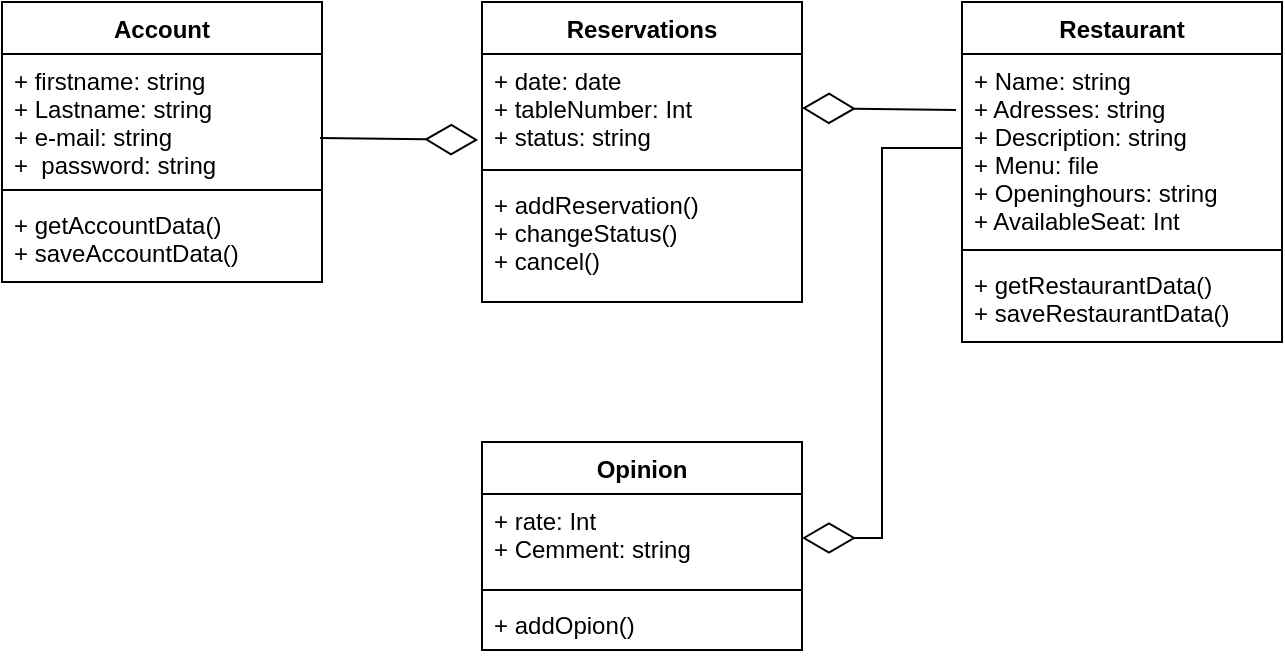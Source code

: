 <mxfile version="20.8.13" type="github">
  <diagram id="C5RBs43oDa-KdzZeNtuy" name="Page-1">
    <mxGraphModel dx="1393" dy="758" grid="1" gridSize="10" guides="1" tooltips="1" connect="1" arrows="1" fold="1" page="1" pageScale="1" pageWidth="827" pageHeight="1169" math="0" shadow="0">
      <root>
        <mxCell id="WIyWlLk6GJQsqaUBKTNV-0" />
        <mxCell id="WIyWlLk6GJQsqaUBKTNV-1" parent="WIyWlLk6GJQsqaUBKTNV-0" />
        <mxCell id="ta_QpPKCu9EMMrfDXYA_-0" value="Account" style="swimlane;fontStyle=1;align=center;verticalAlign=top;childLayout=stackLayout;horizontal=1;startSize=26;horizontalStack=0;resizeParent=1;resizeParentMax=0;resizeLast=0;collapsible=1;marginBottom=0;" vertex="1" parent="WIyWlLk6GJQsqaUBKTNV-1">
          <mxGeometry x="50" y="50" width="160" height="140" as="geometry" />
        </mxCell>
        <mxCell id="ta_QpPKCu9EMMrfDXYA_-1" value="+ firstname: string&#xa;+ Lastname: string&#xa;+ e-mail: string&#xa;+  password: string" style="text;strokeColor=none;fillColor=none;align=left;verticalAlign=top;spacingLeft=4;spacingRight=4;overflow=hidden;rotatable=0;points=[[0,0.5],[1,0.5]];portConstraint=eastwest;" vertex="1" parent="ta_QpPKCu9EMMrfDXYA_-0">
          <mxGeometry y="26" width="160" height="64" as="geometry" />
        </mxCell>
        <mxCell id="ta_QpPKCu9EMMrfDXYA_-2" value="" style="line;strokeWidth=1;fillColor=none;align=left;verticalAlign=middle;spacingTop=-1;spacingLeft=3;spacingRight=3;rotatable=0;labelPosition=right;points=[];portConstraint=eastwest;strokeColor=inherit;" vertex="1" parent="ta_QpPKCu9EMMrfDXYA_-0">
          <mxGeometry y="90" width="160" height="8" as="geometry" />
        </mxCell>
        <mxCell id="ta_QpPKCu9EMMrfDXYA_-3" value="+ getAccountData()&#xa;+ saveAccountData()" style="text;strokeColor=none;fillColor=none;align=left;verticalAlign=top;spacingLeft=4;spacingRight=4;overflow=hidden;rotatable=0;points=[[0,0.5],[1,0.5]];portConstraint=eastwest;" vertex="1" parent="ta_QpPKCu9EMMrfDXYA_-0">
          <mxGeometry y="98" width="160" height="42" as="geometry" />
        </mxCell>
        <mxCell id="ta_QpPKCu9EMMrfDXYA_-8" value="Restaurant" style="swimlane;fontStyle=1;align=center;verticalAlign=top;childLayout=stackLayout;horizontal=1;startSize=26;horizontalStack=0;resizeParent=1;resizeParentMax=0;resizeLast=0;collapsible=1;marginBottom=0;" vertex="1" parent="WIyWlLk6GJQsqaUBKTNV-1">
          <mxGeometry x="530" y="50" width="160" height="170" as="geometry" />
        </mxCell>
        <mxCell id="ta_QpPKCu9EMMrfDXYA_-9" value="+ Name: string&#xa;+ Adresses: string&#xa;+ Description: string&#xa;+ Menu: file&#xa;+ Openinghours: string&#xa;+ AvailableSeat: Int" style="text;strokeColor=none;fillColor=none;align=left;verticalAlign=top;spacingLeft=4;spacingRight=4;overflow=hidden;rotatable=0;points=[[0,0.5],[1,0.5]];portConstraint=eastwest;" vertex="1" parent="ta_QpPKCu9EMMrfDXYA_-8">
          <mxGeometry y="26" width="160" height="94" as="geometry" />
        </mxCell>
        <mxCell id="ta_QpPKCu9EMMrfDXYA_-10" value="" style="line;strokeWidth=1;fillColor=none;align=left;verticalAlign=middle;spacingTop=-1;spacingLeft=3;spacingRight=3;rotatable=0;labelPosition=right;points=[];portConstraint=eastwest;strokeColor=inherit;" vertex="1" parent="ta_QpPKCu9EMMrfDXYA_-8">
          <mxGeometry y="120" width="160" height="8" as="geometry" />
        </mxCell>
        <mxCell id="ta_QpPKCu9EMMrfDXYA_-11" value="+ getRestaurantData()&#xa;+ saveRestaurantData()" style="text;strokeColor=none;fillColor=none;align=left;verticalAlign=top;spacingLeft=4;spacingRight=4;overflow=hidden;rotatable=0;points=[[0,0.5],[1,0.5]];portConstraint=eastwest;" vertex="1" parent="ta_QpPKCu9EMMrfDXYA_-8">
          <mxGeometry y="128" width="160" height="42" as="geometry" />
        </mxCell>
        <mxCell id="ta_QpPKCu9EMMrfDXYA_-12" value="Reservations" style="swimlane;fontStyle=1;align=center;verticalAlign=top;childLayout=stackLayout;horizontal=1;startSize=26;horizontalStack=0;resizeParent=1;resizeParentMax=0;resizeLast=0;collapsible=1;marginBottom=0;" vertex="1" parent="WIyWlLk6GJQsqaUBKTNV-1">
          <mxGeometry x="290" y="50" width="160" height="150" as="geometry" />
        </mxCell>
        <mxCell id="ta_QpPKCu9EMMrfDXYA_-13" value="+ date: date&#xa;+ tableNumber: Int&#xa;+ status: string" style="text;strokeColor=none;fillColor=none;align=left;verticalAlign=top;spacingLeft=4;spacingRight=4;overflow=hidden;rotatable=0;points=[[0,0.5],[1,0.5]];portConstraint=eastwest;" vertex="1" parent="ta_QpPKCu9EMMrfDXYA_-12">
          <mxGeometry y="26" width="160" height="54" as="geometry" />
        </mxCell>
        <mxCell id="ta_QpPKCu9EMMrfDXYA_-14" value="" style="line;strokeWidth=1;fillColor=none;align=left;verticalAlign=middle;spacingTop=-1;spacingLeft=3;spacingRight=3;rotatable=0;labelPosition=right;points=[];portConstraint=eastwest;strokeColor=inherit;" vertex="1" parent="ta_QpPKCu9EMMrfDXYA_-12">
          <mxGeometry y="80" width="160" height="8" as="geometry" />
        </mxCell>
        <mxCell id="ta_QpPKCu9EMMrfDXYA_-15" value="+ addReservation()&#xa;+ changeStatus()&#xa;+ cancel()" style="text;strokeColor=none;fillColor=none;align=left;verticalAlign=top;spacingLeft=4;spacingRight=4;overflow=hidden;rotatable=0;points=[[0,0.5],[1,0.5]];portConstraint=eastwest;" vertex="1" parent="ta_QpPKCu9EMMrfDXYA_-12">
          <mxGeometry y="88" width="160" height="62" as="geometry" />
        </mxCell>
        <mxCell id="ta_QpPKCu9EMMrfDXYA_-16" value="Opinion" style="swimlane;fontStyle=1;align=center;verticalAlign=top;childLayout=stackLayout;horizontal=1;startSize=26;horizontalStack=0;resizeParent=1;resizeParentMax=0;resizeLast=0;collapsible=1;marginBottom=0;" vertex="1" parent="WIyWlLk6GJQsqaUBKTNV-1">
          <mxGeometry x="290" y="270" width="160" height="104" as="geometry" />
        </mxCell>
        <mxCell id="ta_QpPKCu9EMMrfDXYA_-17" value="+ rate: Int&#xa;+ Cemment: string" style="text;strokeColor=none;fillColor=none;align=left;verticalAlign=top;spacingLeft=4;spacingRight=4;overflow=hidden;rotatable=0;points=[[0,0.5],[1,0.5]];portConstraint=eastwest;" vertex="1" parent="ta_QpPKCu9EMMrfDXYA_-16">
          <mxGeometry y="26" width="160" height="44" as="geometry" />
        </mxCell>
        <mxCell id="ta_QpPKCu9EMMrfDXYA_-18" value="" style="line;strokeWidth=1;fillColor=none;align=left;verticalAlign=middle;spacingTop=-1;spacingLeft=3;spacingRight=3;rotatable=0;labelPosition=right;points=[];portConstraint=eastwest;strokeColor=inherit;" vertex="1" parent="ta_QpPKCu9EMMrfDXYA_-16">
          <mxGeometry y="70" width="160" height="8" as="geometry" />
        </mxCell>
        <mxCell id="ta_QpPKCu9EMMrfDXYA_-19" value="+ addOpion()" style="text;strokeColor=none;fillColor=none;align=left;verticalAlign=top;spacingLeft=4;spacingRight=4;overflow=hidden;rotatable=0;points=[[0,0.5],[1,0.5]];portConstraint=eastwest;" vertex="1" parent="ta_QpPKCu9EMMrfDXYA_-16">
          <mxGeometry y="78" width="160" height="26" as="geometry" />
        </mxCell>
        <mxCell id="ta_QpPKCu9EMMrfDXYA_-21" value="" style="endArrow=diamondThin;endFill=0;endSize=24;html=1;rounded=0;exitX=0.994;exitY=0.656;exitDx=0;exitDy=0;exitPerimeter=0;entryX=-0.012;entryY=0.796;entryDx=0;entryDy=0;entryPerimeter=0;" edge="1" parent="WIyWlLk6GJQsqaUBKTNV-1" source="ta_QpPKCu9EMMrfDXYA_-1" target="ta_QpPKCu9EMMrfDXYA_-13">
          <mxGeometry width="160" relative="1" as="geometry">
            <mxPoint x="140" y="330" as="sourcePoint" />
            <mxPoint x="300" y="330" as="targetPoint" />
          </mxGeometry>
        </mxCell>
        <mxCell id="ta_QpPKCu9EMMrfDXYA_-22" value="" style="endArrow=diamondThin;endFill=0;endSize=24;html=1;rounded=0;exitX=-0.019;exitY=0.298;exitDx=0;exitDy=0;exitPerimeter=0;entryX=1;entryY=0.5;entryDx=0;entryDy=0;" edge="1" parent="WIyWlLk6GJQsqaUBKTNV-1" source="ta_QpPKCu9EMMrfDXYA_-9" target="ta_QpPKCu9EMMrfDXYA_-13">
          <mxGeometry width="160" relative="1" as="geometry">
            <mxPoint x="540" y="280" as="sourcePoint" />
            <mxPoint x="700" y="280" as="targetPoint" />
          </mxGeometry>
        </mxCell>
        <mxCell id="ta_QpPKCu9EMMrfDXYA_-23" value="" style="endArrow=diamondThin;endFill=0;endSize=24;html=1;rounded=0;exitX=0;exitY=0.5;exitDx=0;exitDy=0;entryX=1;entryY=0.5;entryDx=0;entryDy=0;" edge="1" parent="WIyWlLk6GJQsqaUBKTNV-1" source="ta_QpPKCu9EMMrfDXYA_-9" target="ta_QpPKCu9EMMrfDXYA_-17">
          <mxGeometry width="160" relative="1" as="geometry">
            <mxPoint x="190" y="430" as="sourcePoint" />
            <mxPoint x="350" y="430" as="targetPoint" />
            <Array as="points">
              <mxPoint x="490" y="123" />
              <mxPoint x="490" y="318" />
            </Array>
          </mxGeometry>
        </mxCell>
      </root>
    </mxGraphModel>
  </diagram>
</mxfile>
